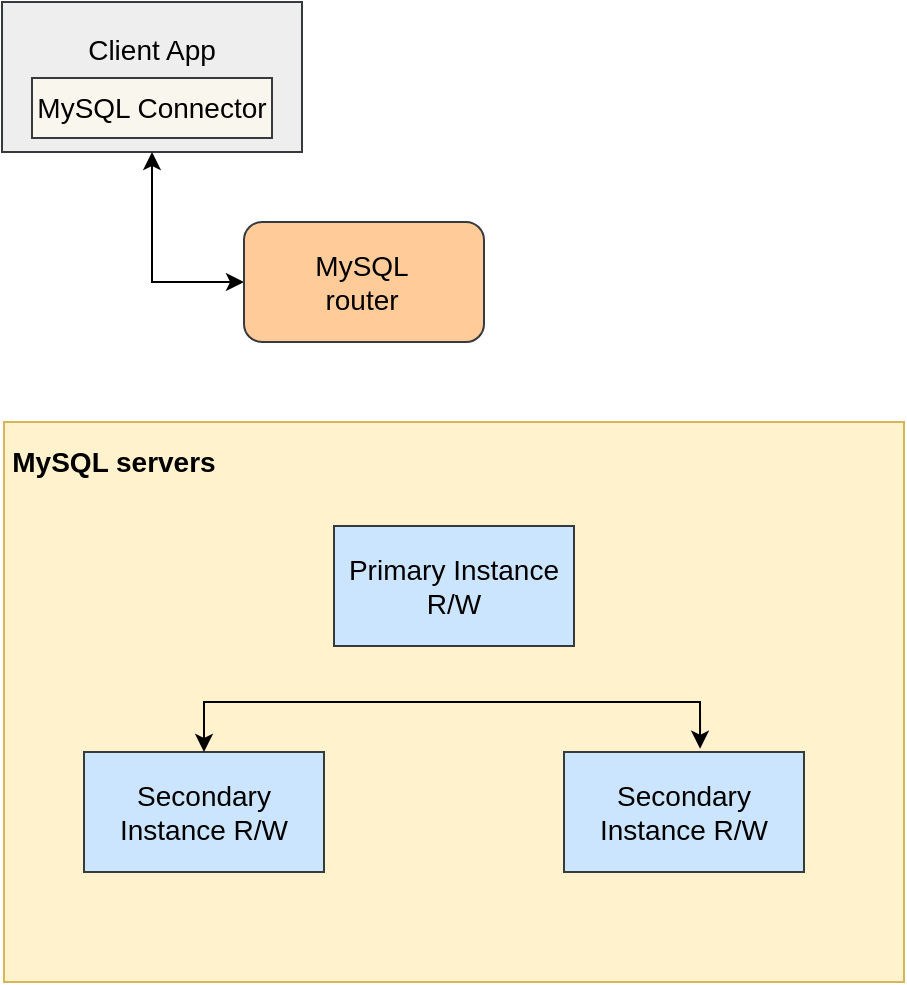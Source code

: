 <mxfile version="16.5.2" type="github">
  <diagram id="VaUf51YjUCa0fIEayT8e" name="Page-1">
    <mxGraphModel dx="1038" dy="513" grid="1" gridSize="10" guides="1" tooltips="1" connect="1" arrows="1" fold="1" page="1" pageScale="1" pageWidth="827" pageHeight="1169" math="0" shadow="0">
      <root>
        <mxCell id="0" />
        <mxCell id="1" parent="0" />
        <mxCell id="L6fdx846nfNxe40jnH0j-13" value="" style="rounded=0;whiteSpace=wrap;html=1;fontSize=14;fillColor=#eeeeee;strokeColor=#36393d;" parent="1" vertex="1">
          <mxGeometry x="149" y="150" width="150" height="75" as="geometry" />
        </mxCell>
        <mxCell id="L6fdx846nfNxe40jnH0j-6" value="" style="rounded=0;whiteSpace=wrap;html=1;fillColor=#fff2cc;strokeColor=#d6b656;align=left;" parent="1" vertex="1">
          <mxGeometry x="150" y="360" width="450" height="280" as="geometry" />
        </mxCell>
        <mxCell id="L6fdx846nfNxe40jnH0j-10" value="MySQL servers" style="text;html=1;strokeColor=none;fillColor=none;align=center;verticalAlign=middle;whiteSpace=wrap;rounded=0;fontStyle=1;fontSize=14;" parent="1" vertex="1">
          <mxGeometry x="150" y="360" width="110" height="40" as="geometry" />
        </mxCell>
        <mxCell id="L6fdx846nfNxe40jnH0j-12" value="MySQL Connector" style="rounded=0;whiteSpace=wrap;html=1;fontSize=14;fillColor=#f9f7ed;strokeColor=#36393d;" parent="1" vertex="1">
          <mxGeometry x="164" y="188" width="120" height="30" as="geometry" />
        </mxCell>
        <mxCell id="L6fdx846nfNxe40jnH0j-14" value="Client App" style="text;html=1;strokeColor=none;fillColor=none;align=center;verticalAlign=middle;whiteSpace=wrap;rounded=0;fontSize=14;" parent="1" vertex="1">
          <mxGeometry x="154" y="160" width="140" height="28" as="geometry" />
        </mxCell>
        <mxCell id="L6fdx846nfNxe40jnH0j-16" value="Primary Instance R/W" style="text;html=1;strokeColor=#36393d;fillColor=#cce5ff;align=center;verticalAlign=middle;whiteSpace=wrap;rounded=0;fontSize=14;" parent="1" vertex="1">
          <mxGeometry x="315" y="412" width="120" height="60" as="geometry" />
        </mxCell>
        <mxCell id="L6fdx846nfNxe40jnH0j-18" value="Secondary Instance R/W" style="text;html=1;strokeColor=#36393d;fillColor=#cce5ff;align=center;verticalAlign=middle;whiteSpace=wrap;rounded=0;fontSize=14;" parent="1" vertex="1">
          <mxGeometry x="190" y="525" width="120" height="60" as="geometry" />
        </mxCell>
        <mxCell id="L6fdx846nfNxe40jnH0j-20" value="Secondary Instance R/W" style="text;html=1;strokeColor=#36393d;fillColor=#cce5ff;align=center;verticalAlign=middle;whiteSpace=wrap;rounded=0;fontSize=14;" parent="1" vertex="1">
          <mxGeometry x="430" y="525" width="120" height="60" as="geometry" />
        </mxCell>
        <mxCell id="L6fdx846nfNxe40jnH0j-21" value="" style="endArrow=classic;startArrow=classic;html=1;rounded=0;fontSize=14;entryX=0.5;entryY=1;entryDx=0;entryDy=0;exitX=0;exitY=0.5;exitDx=0;exitDy=0;" parent="1" source="L6fdx846nfNxe40jnH0j-23" target="L6fdx846nfNxe40jnH0j-13" edge="1">
          <mxGeometry width="50" height="50" relative="1" as="geometry">
            <mxPoint x="390" y="400" as="sourcePoint" />
            <mxPoint x="440" y="350" as="targetPoint" />
            <Array as="points">
              <mxPoint x="224" y="290" />
            </Array>
          </mxGeometry>
        </mxCell>
        <mxCell id="L6fdx846nfNxe40jnH0j-23" value="" style="rounded=1;whiteSpace=wrap;html=1;fontSize=14;fillColor=#ffcc99;strokeColor=#36393d;" parent="1" vertex="1">
          <mxGeometry x="270" y="260" width="120" height="60" as="geometry" />
        </mxCell>
        <mxCell id="L6fdx846nfNxe40jnH0j-24" value="MySQL router" style="text;html=1;strokeColor=none;fillColor=none;align=center;verticalAlign=middle;whiteSpace=wrap;rounded=0;fontSize=14;" parent="1" vertex="1">
          <mxGeometry x="299" y="275" width="60" height="30" as="geometry" />
        </mxCell>
        <mxCell id="vLVQEE6yp7tKC-T890XI-1" value="" style="endArrow=classic;startArrow=classic;html=1;rounded=0;entryX=0.567;entryY=-0.027;entryDx=0;entryDy=0;entryPerimeter=0;exitX=0.5;exitY=0;exitDx=0;exitDy=0;" edge="1" parent="1" source="L6fdx846nfNxe40jnH0j-18" target="L6fdx846nfNxe40jnH0j-20">
          <mxGeometry width="50" height="50" relative="1" as="geometry">
            <mxPoint x="250" y="530" as="sourcePoint" />
            <mxPoint x="440" y="440" as="targetPoint" />
            <Array as="points">
              <mxPoint x="250" y="500" />
              <mxPoint x="498" y="500" />
            </Array>
          </mxGeometry>
        </mxCell>
      </root>
    </mxGraphModel>
  </diagram>
</mxfile>
